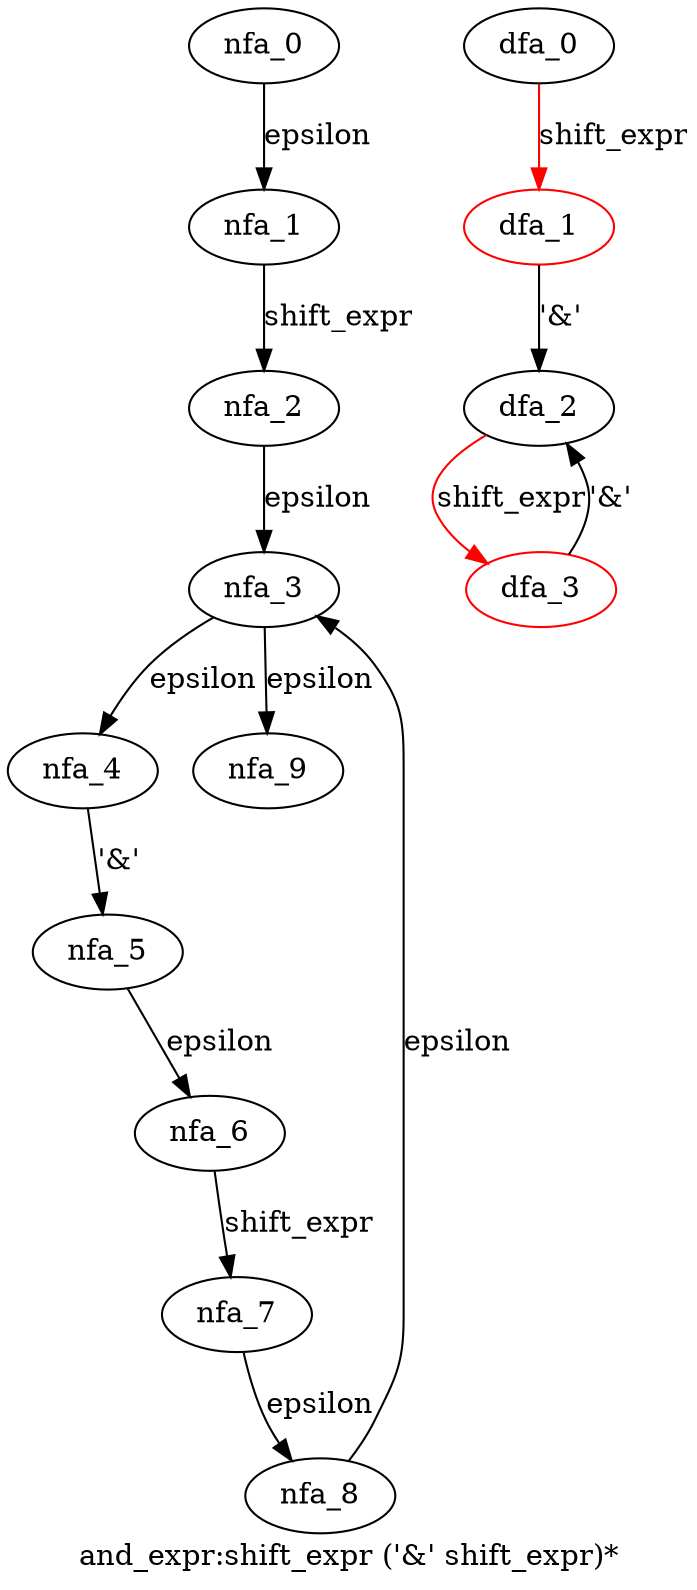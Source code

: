 digraph and_expr {
 graph[label="and_expr:shift_expr ('&' shift_expr)*"]
 subgraph and_expr_nfa {
  nfa_0->nfa_1[label="epsilon"]
  nfa_1->nfa_2[label="shift_expr"]
  nfa_2->nfa_3[label="epsilon"]
  nfa_3->nfa_4[label="epsilon"]
  nfa_4->nfa_5[label="'&'"]
  nfa_5->nfa_6[label="epsilon"]
  nfa_6->nfa_7[label="shift_expr"]
  nfa_7->nfa_8[label="epsilon"]
  nfa_8->nfa_3[label="epsilon"]
  nfa_3->nfa_9[label="epsilon"]
  }
 subgraph and_expr_dfa {
  dfa_0->dfa_1[label="shift_expr",color=red]
  dfa_1->dfa_2[label="'&'"]
  dfa_2->dfa_3[label="shift_expr",color=red]
  dfa_3->dfa_2[label="'&'"]
  dfa_1[color=red]
  dfa_3[color=red]
  }
}
